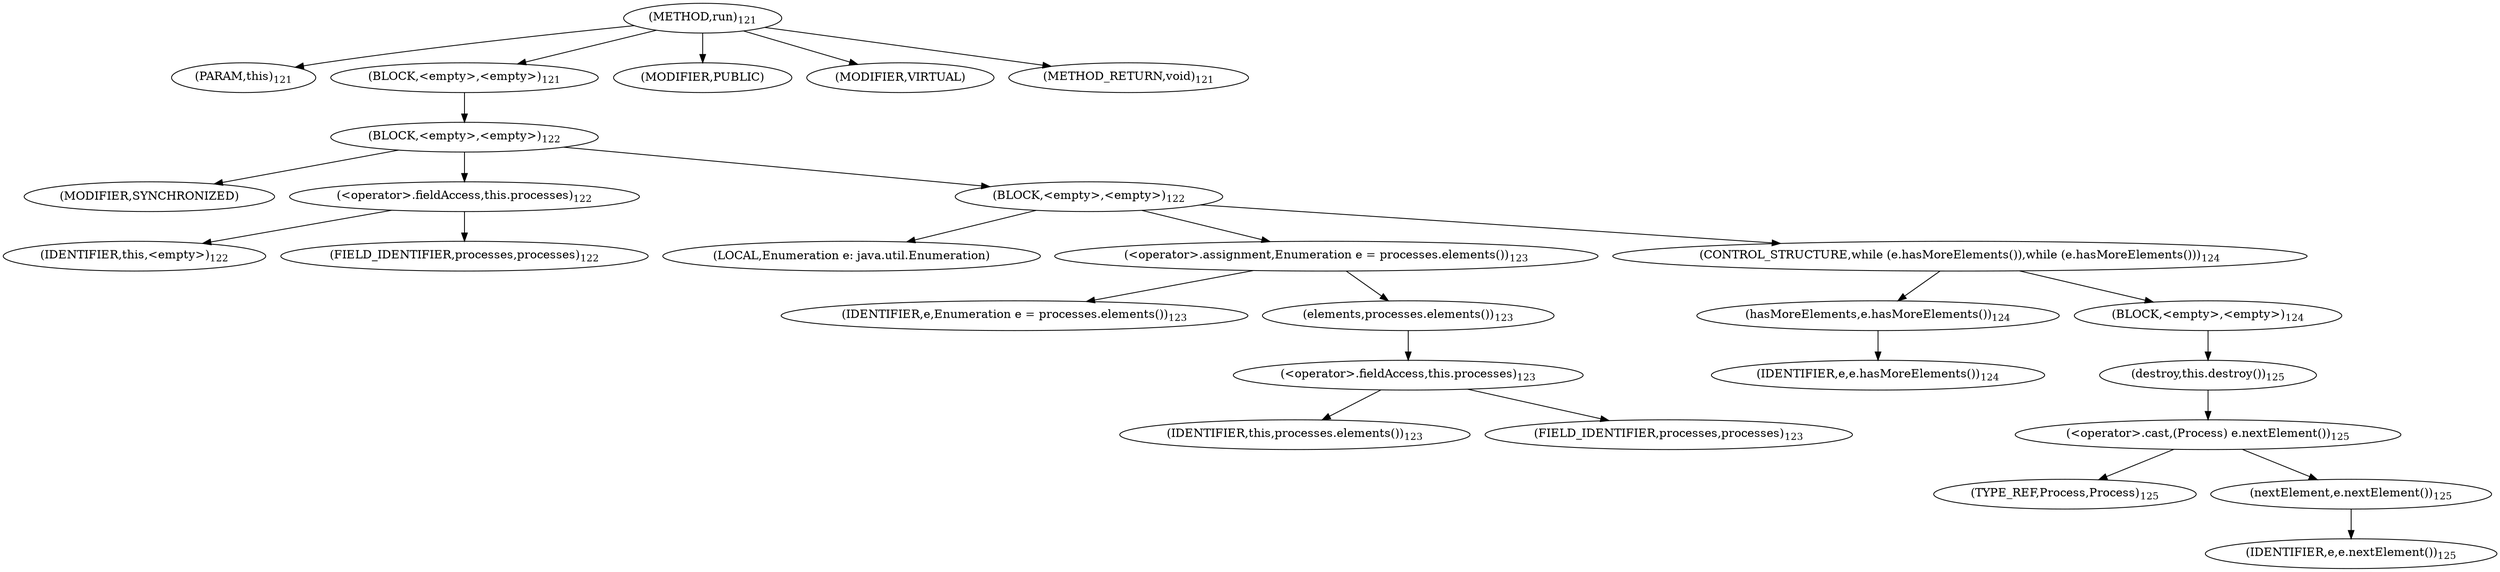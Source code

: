 digraph "run" {  
"131" [label = <(METHOD,run)<SUB>121</SUB>> ]
"132" [label = <(PARAM,this)<SUB>121</SUB>> ]
"133" [label = <(BLOCK,&lt;empty&gt;,&lt;empty&gt;)<SUB>121</SUB>> ]
"134" [label = <(BLOCK,&lt;empty&gt;,&lt;empty&gt;)<SUB>122</SUB>> ]
"135" [label = <(MODIFIER,SYNCHRONIZED)> ]
"136" [label = <(&lt;operator&gt;.fieldAccess,this.processes)<SUB>122</SUB>> ]
"137" [label = <(IDENTIFIER,this,&lt;empty&gt;)<SUB>122</SUB>> ]
"138" [label = <(FIELD_IDENTIFIER,processes,processes)<SUB>122</SUB>> ]
"139" [label = <(BLOCK,&lt;empty&gt;,&lt;empty&gt;)<SUB>122</SUB>> ]
"140" [label = <(LOCAL,Enumeration e: java.util.Enumeration)> ]
"141" [label = <(&lt;operator&gt;.assignment,Enumeration e = processes.elements())<SUB>123</SUB>> ]
"142" [label = <(IDENTIFIER,e,Enumeration e = processes.elements())<SUB>123</SUB>> ]
"143" [label = <(elements,processes.elements())<SUB>123</SUB>> ]
"144" [label = <(&lt;operator&gt;.fieldAccess,this.processes)<SUB>123</SUB>> ]
"145" [label = <(IDENTIFIER,this,processes.elements())<SUB>123</SUB>> ]
"146" [label = <(FIELD_IDENTIFIER,processes,processes)<SUB>123</SUB>> ]
"147" [label = <(CONTROL_STRUCTURE,while (e.hasMoreElements()),while (e.hasMoreElements()))<SUB>124</SUB>> ]
"148" [label = <(hasMoreElements,e.hasMoreElements())<SUB>124</SUB>> ]
"149" [label = <(IDENTIFIER,e,e.hasMoreElements())<SUB>124</SUB>> ]
"150" [label = <(BLOCK,&lt;empty&gt;,&lt;empty&gt;)<SUB>124</SUB>> ]
"151" [label = <(destroy,this.destroy())<SUB>125</SUB>> ]
"152" [label = <(&lt;operator&gt;.cast,(Process) e.nextElement())<SUB>125</SUB>> ]
"153" [label = <(TYPE_REF,Process,Process)<SUB>125</SUB>> ]
"154" [label = <(nextElement,e.nextElement())<SUB>125</SUB>> ]
"155" [label = <(IDENTIFIER,e,e.nextElement())<SUB>125</SUB>> ]
"156" [label = <(MODIFIER,PUBLIC)> ]
"157" [label = <(MODIFIER,VIRTUAL)> ]
"158" [label = <(METHOD_RETURN,void)<SUB>121</SUB>> ]
  "131" -> "132" 
  "131" -> "133" 
  "131" -> "156" 
  "131" -> "157" 
  "131" -> "158" 
  "133" -> "134" 
  "134" -> "135" 
  "134" -> "136" 
  "134" -> "139" 
  "136" -> "137" 
  "136" -> "138" 
  "139" -> "140" 
  "139" -> "141" 
  "139" -> "147" 
  "141" -> "142" 
  "141" -> "143" 
  "143" -> "144" 
  "144" -> "145" 
  "144" -> "146" 
  "147" -> "148" 
  "147" -> "150" 
  "148" -> "149" 
  "150" -> "151" 
  "151" -> "152" 
  "152" -> "153" 
  "152" -> "154" 
  "154" -> "155" 
}
